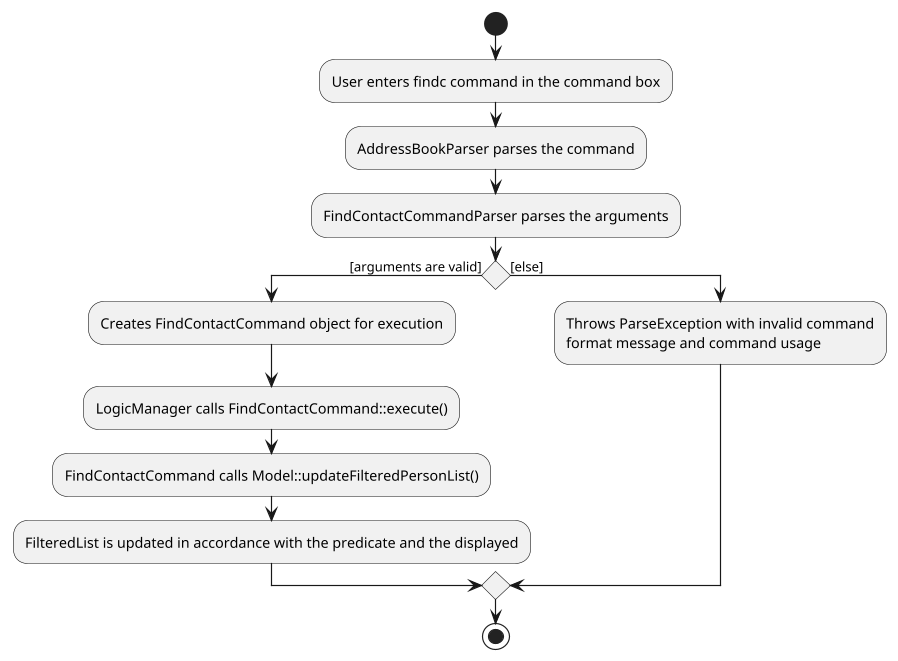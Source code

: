 @startuml
'https://plantuml.com/activity-diagram-beta

scale 898 width

start
:User enters findc command in the command box;
:AddressBookParser parses the command;
:FindContactCommandParser parses the arguments;
if () then ([arguments are valid])
    :Creates FindContactCommand object for execution;
    :LogicManager calls FindContactCommand::execute();
    :FindContactCommand calls Model::updateFilteredPersonList();
    :FilteredList is updated in accordance with the predicate and the displayed;
else ([else])
:Throws ParseException with invalid command\nformat message and command usage;
endif
stop

@enduml
